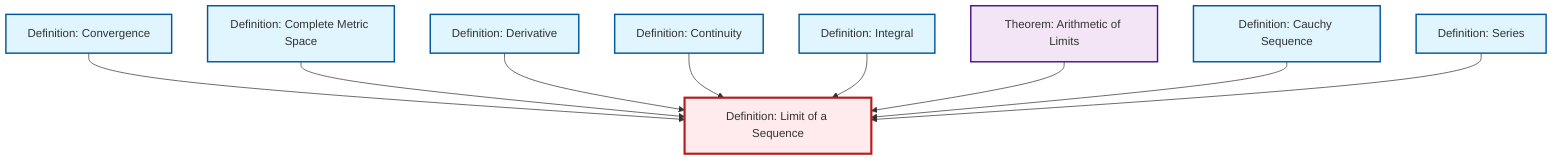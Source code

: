 graph TD
    classDef definition fill:#e1f5fe,stroke:#01579b,stroke-width:2px
    classDef theorem fill:#f3e5f5,stroke:#4a148c,stroke-width:2px
    classDef axiom fill:#fff3e0,stroke:#e65100,stroke-width:2px
    classDef example fill:#e8f5e9,stroke:#1b5e20,stroke-width:2px
    classDef current fill:#ffebee,stroke:#b71c1c,stroke-width:3px
    def-convergence["Definition: Convergence"]:::definition
    def-series["Definition: Series"]:::definition
    def-limit["Definition: Limit of a Sequence"]:::definition
    def-derivative["Definition: Derivative"]:::definition
    def-continuity["Definition: Continuity"]:::definition
    thm-limit-arithmetic["Theorem: Arithmetic of Limits"]:::theorem
    def-integral["Definition: Integral"]:::definition
    def-complete-metric-space["Definition: Complete Metric Space"]:::definition
    def-cauchy-sequence["Definition: Cauchy Sequence"]:::definition
    def-convergence --> def-limit
    def-complete-metric-space --> def-limit
    def-derivative --> def-limit
    def-continuity --> def-limit
    def-integral --> def-limit
    thm-limit-arithmetic --> def-limit
    def-cauchy-sequence --> def-limit
    def-series --> def-limit
    class def-limit current